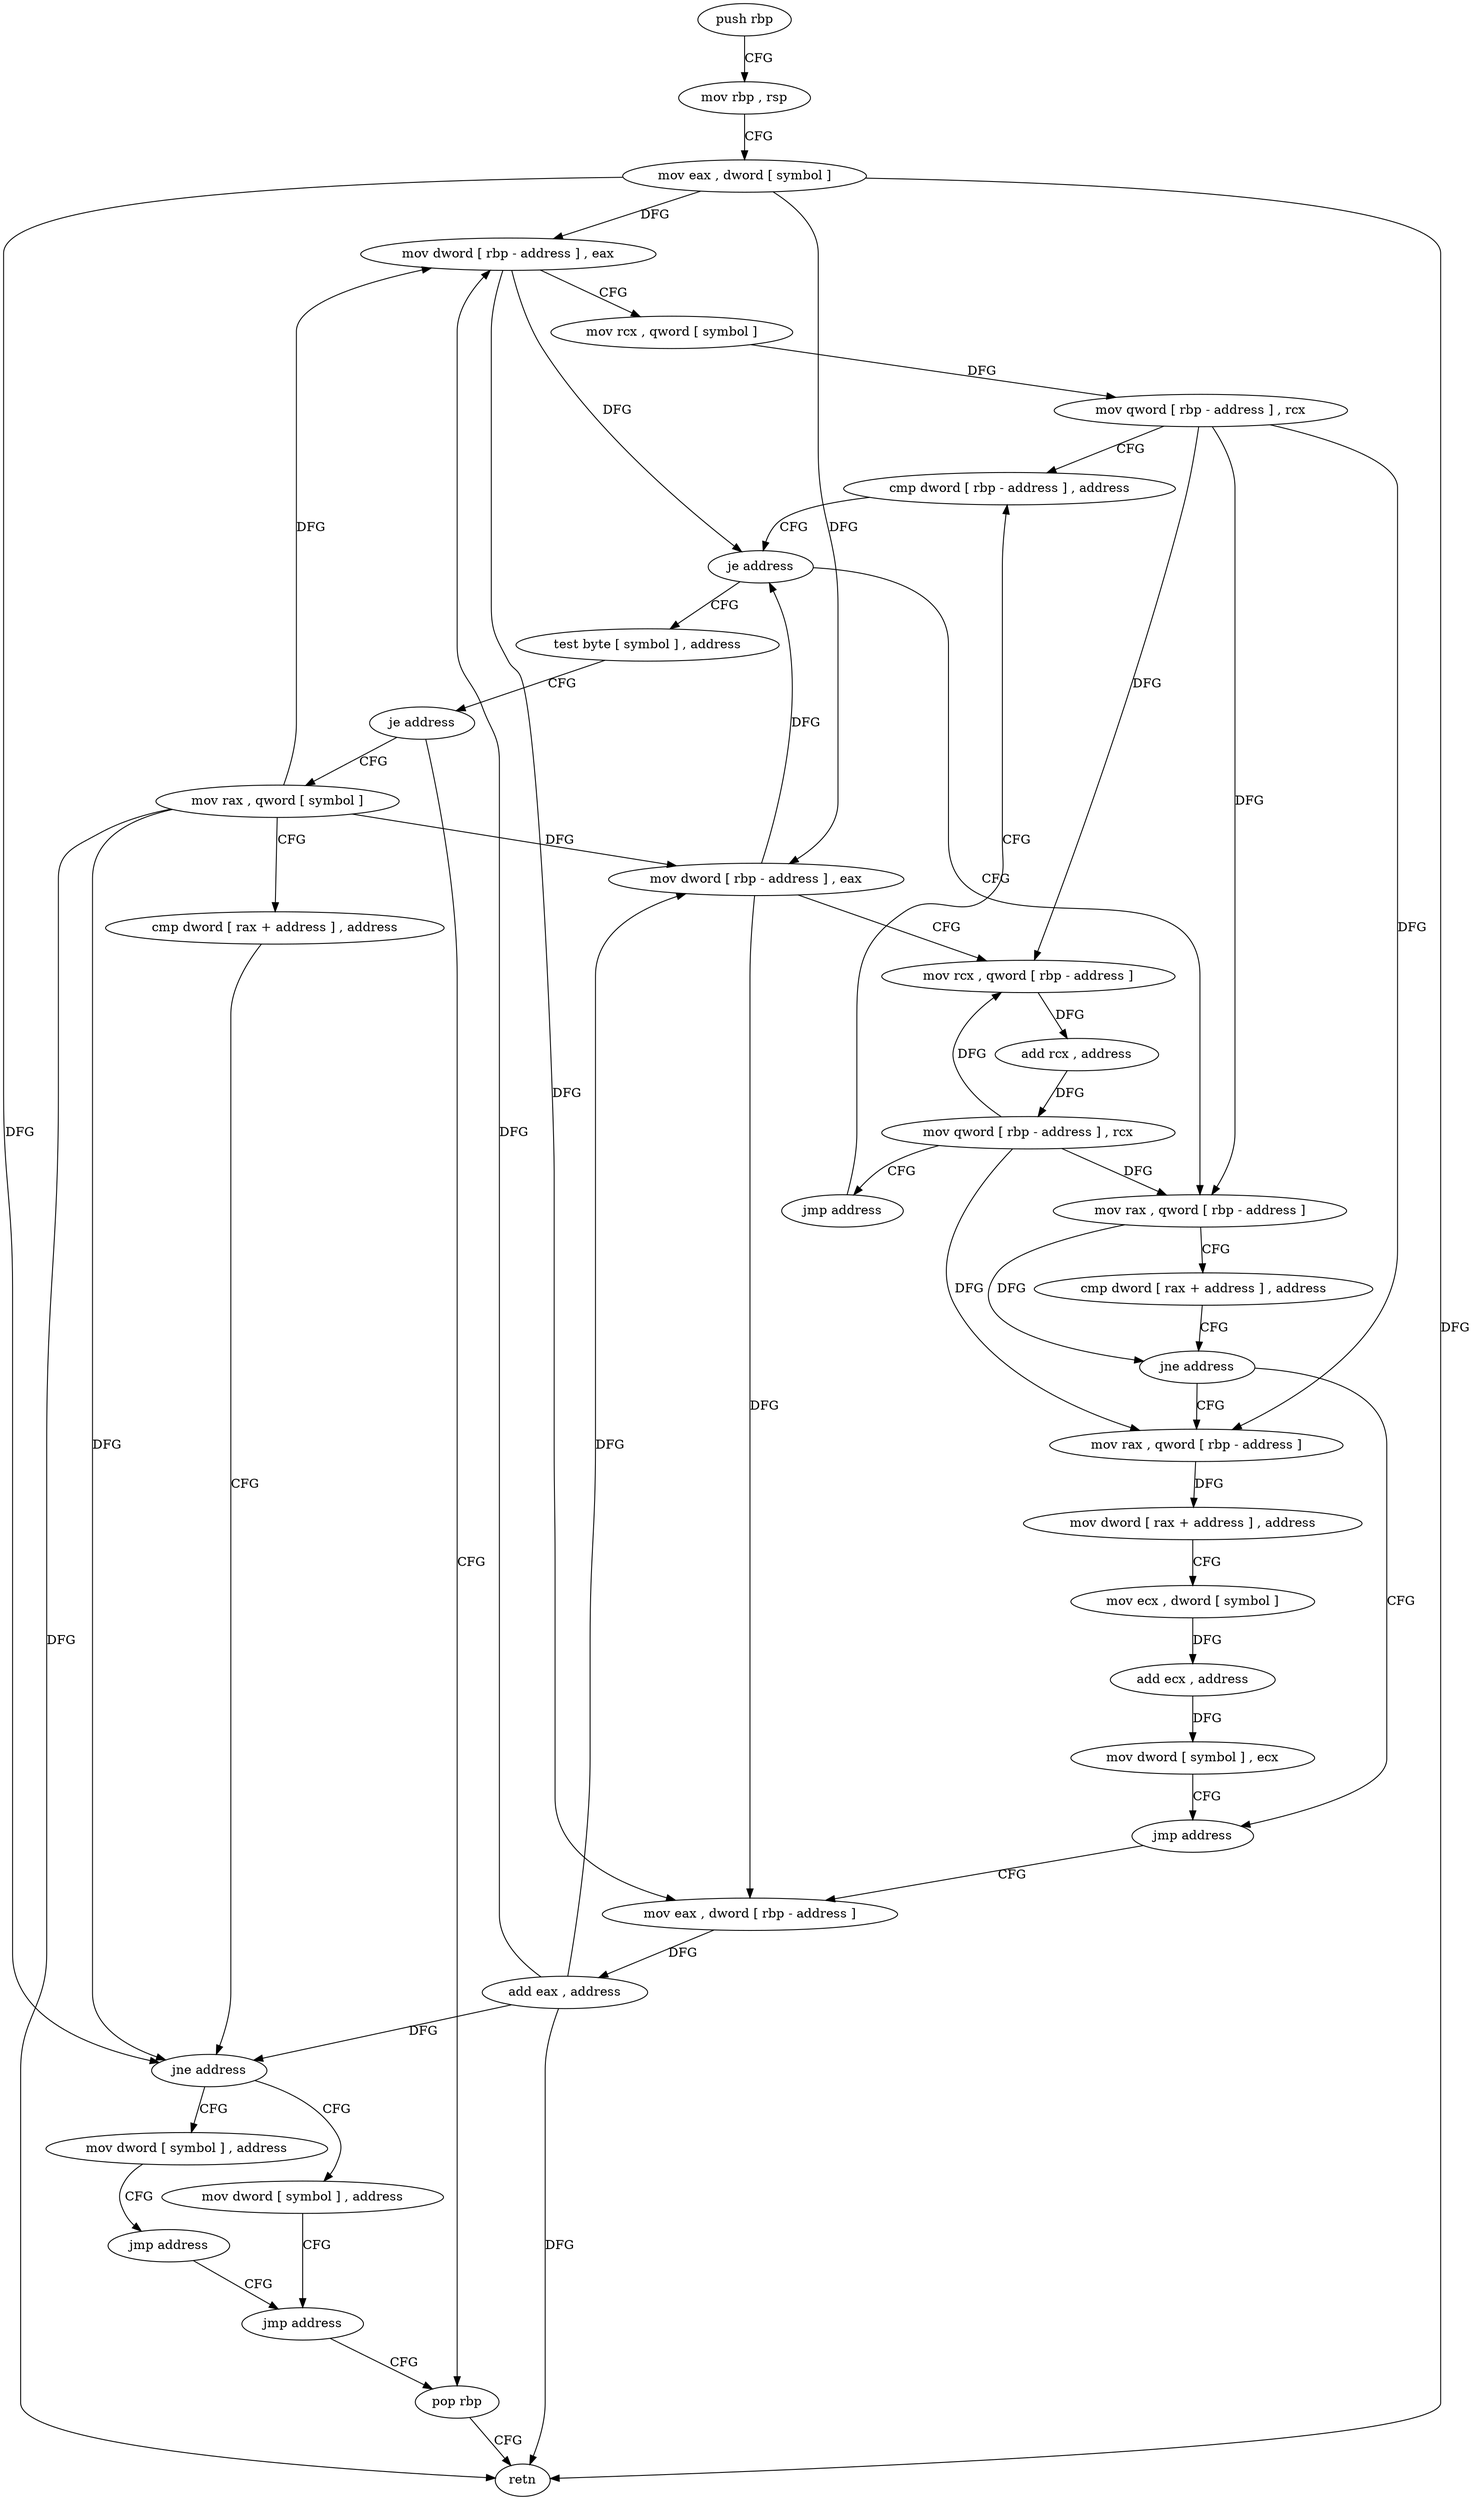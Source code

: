digraph "func" {
"4232976" [label = "push rbp" ]
"4232977" [label = "mov rbp , rsp" ]
"4232980" [label = "mov eax , dword [ symbol ]" ]
"4232987" [label = "mov dword [ rbp - address ] , eax" ]
"4232990" [label = "mov rcx , qword [ symbol ]" ]
"4232998" [label = "mov qword [ rbp - address ] , rcx" ]
"4233002" [label = "cmp dword [ rbp - address ] , address" ]
"4233088" [label = "test byte [ symbol ] , address" ]
"4233096" [label = "je address" ]
"4233152" [label = "pop rbp" ]
"4233102" [label = "mov rax , qword [ symbol ]" ]
"4233012" [label = "mov rax , qword [ rbp - address ]" ]
"4233016" [label = "cmp dword [ rax + address ] , address" ]
"4233020" [label = "jne address" ]
"4233054" [label = "jmp address" ]
"4233026" [label = "mov rax , qword [ rbp - address ]" ]
"4233153" [label = "retn" ]
"4233110" [label = "cmp dword [ rax + address ] , address" ]
"4233114" [label = "jne address" ]
"4233136" [label = "mov dword [ symbol ] , address" ]
"4233120" [label = "mov dword [ symbol ] , address" ]
"4233059" [label = "mov eax , dword [ rbp - address ]" ]
"4233030" [label = "mov dword [ rax + address ] , address" ]
"4233037" [label = "mov ecx , dword [ symbol ]" ]
"4233044" [label = "add ecx , address" ]
"4233047" [label = "mov dword [ symbol ] , ecx" ]
"4233147" [label = "jmp address" ]
"4233131" [label = "jmp address" ]
"4233062" [label = "add eax , address" ]
"4233065" [label = "mov dword [ rbp - address ] , eax" ]
"4233068" [label = "mov rcx , qword [ rbp - address ]" ]
"4233072" [label = "add rcx , address" ]
"4233079" [label = "mov qword [ rbp - address ] , rcx" ]
"4233083" [label = "jmp address" ]
"4233006" [label = "je address" ]
"4232976" -> "4232977" [ label = "CFG" ]
"4232977" -> "4232980" [ label = "CFG" ]
"4232980" -> "4232987" [ label = "DFG" ]
"4232980" -> "4233153" [ label = "DFG" ]
"4232980" -> "4233114" [ label = "DFG" ]
"4232980" -> "4233065" [ label = "DFG" ]
"4232987" -> "4232990" [ label = "CFG" ]
"4232987" -> "4233006" [ label = "DFG" ]
"4232987" -> "4233059" [ label = "DFG" ]
"4232990" -> "4232998" [ label = "DFG" ]
"4232998" -> "4233002" [ label = "CFG" ]
"4232998" -> "4233012" [ label = "DFG" ]
"4232998" -> "4233026" [ label = "DFG" ]
"4232998" -> "4233068" [ label = "DFG" ]
"4233002" -> "4233006" [ label = "CFG" ]
"4233088" -> "4233096" [ label = "CFG" ]
"4233096" -> "4233152" [ label = "CFG" ]
"4233096" -> "4233102" [ label = "CFG" ]
"4233152" -> "4233153" [ label = "CFG" ]
"4233102" -> "4233110" [ label = "CFG" ]
"4233102" -> "4232987" [ label = "DFG" ]
"4233102" -> "4233153" [ label = "DFG" ]
"4233102" -> "4233114" [ label = "DFG" ]
"4233102" -> "4233065" [ label = "DFG" ]
"4233012" -> "4233016" [ label = "CFG" ]
"4233012" -> "4233020" [ label = "DFG" ]
"4233016" -> "4233020" [ label = "CFG" ]
"4233020" -> "4233054" [ label = "CFG" ]
"4233020" -> "4233026" [ label = "CFG" ]
"4233054" -> "4233059" [ label = "CFG" ]
"4233026" -> "4233030" [ label = "DFG" ]
"4233110" -> "4233114" [ label = "CFG" ]
"4233114" -> "4233136" [ label = "CFG" ]
"4233114" -> "4233120" [ label = "CFG" ]
"4233136" -> "4233147" [ label = "CFG" ]
"4233120" -> "4233131" [ label = "CFG" ]
"4233059" -> "4233062" [ label = "DFG" ]
"4233030" -> "4233037" [ label = "CFG" ]
"4233037" -> "4233044" [ label = "DFG" ]
"4233044" -> "4233047" [ label = "DFG" ]
"4233047" -> "4233054" [ label = "CFG" ]
"4233147" -> "4233152" [ label = "CFG" ]
"4233131" -> "4233147" [ label = "CFG" ]
"4233062" -> "4233065" [ label = "DFG" ]
"4233062" -> "4232987" [ label = "DFG" ]
"4233062" -> "4233114" [ label = "DFG" ]
"4233062" -> "4233153" [ label = "DFG" ]
"4233065" -> "4233068" [ label = "CFG" ]
"4233065" -> "4233006" [ label = "DFG" ]
"4233065" -> "4233059" [ label = "DFG" ]
"4233068" -> "4233072" [ label = "DFG" ]
"4233072" -> "4233079" [ label = "DFG" ]
"4233079" -> "4233083" [ label = "CFG" ]
"4233079" -> "4233012" [ label = "DFG" ]
"4233079" -> "4233026" [ label = "DFG" ]
"4233079" -> "4233068" [ label = "DFG" ]
"4233083" -> "4233002" [ label = "CFG" ]
"4233006" -> "4233088" [ label = "CFG" ]
"4233006" -> "4233012" [ label = "CFG" ]
}
